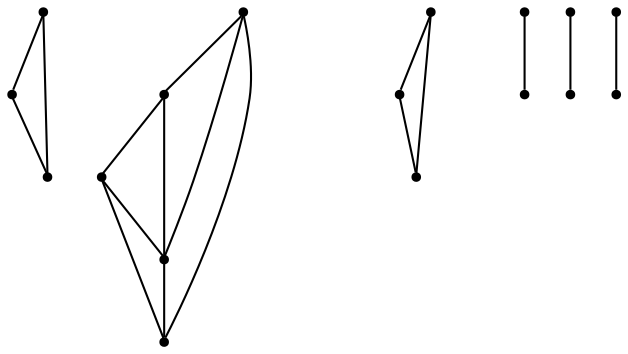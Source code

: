 graph {
  node [shape=point,comment="{\"directed\":false,\"doi\":\"10.1007/3-540-37623-2_9\",\"figure\":\"1 (2)\"}"]

  v0 [pos="827.1413990560651,493.14806321087985"]
  v1 [pos="827.1413990560651,631.244872598087"]
  v2 [pos="723.4692875625361,663.2126078886143"]
  v3 [pos="856.3721949318444,586.0343521716547"]
  v4 [pos="783.755077884258,585.5791316312901"]
  v5 [pos="799.7398566934182,630.788698383406"]
  v6 [pos="856.3721949318444,447.93856003705184"]
  v7 [pos="816.6372911493074,608.8677312813552"]
  v8 [pos="816.6372911493074,470.7720027250401"]
  v9 [pos="816.6372911493074,332.6762105904372"]
  v10 [pos="827.1413990560651,355.0511902453851"]
  v11 [pos="799.7398566934181,492.69284267051535"]
  v12 [pos="783.755077884258,447.4823222440831"]
  v13 [pos="723.4692875625361,525.1145905139399"]
  v14 [pos="753.1553462265261,447.02608445111434"]
  v15 [pos="753.1553462265261,585.121940164005"]
  v16 [pos="671.6404804132378,584.8219778023513"]

  v16 -- v15 [id="-5",pos="671.6404804132378,584.8219778023513 753.1553462265261,585.121940164005 753.1553462265261,585.121940164005 753.1553462265261,585.121940164005"]
  v16 -- v2 [id="-6",pos="671.6404804132378,584.8219778023513 723.4692875625361,663.2126078886143 723.4692875625361,663.2126078886143 723.4692875625361,663.2126078886143"]
  v2 -- v15 [id="-8",pos="723.4692875625361,663.2126078886143 753.1553462265261,585.121940164005 753.1553462265261,585.121940164005 753.1553462265261,585.121940164005"]
  v13 -- v14 [id="-9",pos="723.4692875625361,525.1145905139399 753.1553462265261,447.02608445111434 753.1553462265261,447.02608445111434 753.1553462265261,447.02608445111434"]
  v4 -- v7 [id="-17",pos="783.755077884258,585.5791316312901 816.6372911493074,608.8677312813552 816.6372911493074,608.8677312813552 816.6372911493074,608.8677312813552"]
  v3 -- v4 [id="-18",pos="856.3721949318444,586.0343521716547 783.755077884258,585.5791316312901 783.755077884258,585.5791316312901 783.755077884258,585.5791316312901"]
  v1 -- v5 [id="-19",pos="827.1413990560651,631.244872598087 799.7398566934182,630.788698383406 799.7398566934182,630.788698383406 799.7398566934182,630.788698383406"]
  v0 -- v6 [id="-20",pos="827.1413990560651,493.14806321087985 856.3721949318444,447.93856003705184 856.3721949318444,447.93856003705184 856.3721949318444,447.93856003705184"]
  v5 -- v4 [id="-21",pos="799.7398566934182,630.788698383406 783.755077884258,585.5791316312901 783.755077884258,585.5791316312901 783.755077884258,585.5791316312901"]
  v11 -- v12 [id="-22",pos="799.7398566934181,492.69284267051535 783.755077884258,447.4823222440831 783.755077884258,447.4823222440831 783.755077884258,447.4823222440831"]
  v1 -- v3 [id="-23",pos="827.1413990560651,631.244872598087 856.3721949318444,586.0343521716547 856.3721949318444,586.0343521716547 856.3721949318444,586.0343521716547"]
  v7 -- v5 [id="-24",pos="816.6372911493074,608.8677312813552 799.7398566934182,630.788698383406 799.7398566934182,630.788698383406 799.7398566934182,630.788698383406"]
  v7 -- v1 [id="-25",pos="816.6372911493074,608.8677312813552 827.1413990560651,631.244872598087 827.1413990560651,631.244872598087 827.1413990560651,631.244872598087"]
  v8 -- v0 [id="-26",pos="816.6372911493074,470.7720027250401 827.1413990560651,493.14806321087985 827.1413990560651,493.14806321087985 827.1413990560651,493.14806321087985"]
  v9 -- v10 [id="-27",pos="816.6372911493074,332.6762105904372 827.1413990560651,355.0511902453851 827.1413990560651,355.0511902453851 827.1413990560651,355.0511902453851"]
  v7 -- v3 [id="-28",pos="816.6372911493074,608.8677312813552 856.3721949318444,586.0343521716547 856.3721949318444,586.0343521716547 856.3721949318444,586.0343521716547"]
  v8 -- v6 [id="-29",pos="816.6372911493074,470.7720027250401 856.3721949318444,447.93856003705184 856.3721949318444,447.93856003705184 856.3721949318444,447.93856003705184"]
}